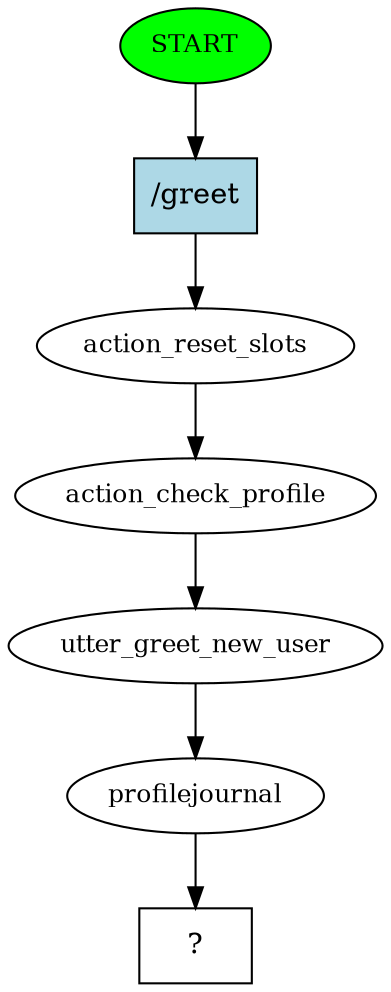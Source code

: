 digraph  {
0 [class="start active", fillcolor=green, fontsize=12, label=START, style=filled];
1 [class=active, fontsize=12, label=action_reset_slots];
2 [class=active, fontsize=12, label=action_check_profile];
3 [class=active, fontsize=12, label=utter_greet_new_user];
4 [class=active, fontsize=12, label=profilejournal];
5 [class="intent dashed active", label="  ?  ", shape=rect];
6 [class="intent active", fillcolor=lightblue, label="/greet", shape=rect, style=filled];
0 -> 6  [class=active, key=0];
1 -> 2  [class=active, key=NONE, label=""];
2 -> 3  [class=active, key=NONE, label=""];
3 -> 4  [class=active, key=NONE, label=""];
4 -> 5  [class=active, key=NONE, label=""];
6 -> 1  [class=active, key=0];
}

